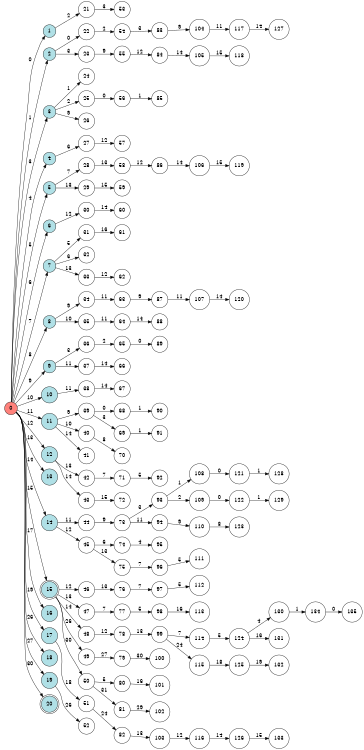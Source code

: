 digraph APTA {
__start0 [label="" shape="none"];

rankdir=LR;
size="8,5";

s0 [style="filled", color="black", fillcolor="#ff817b" shape="circle", label="0"];
s1 [style="filled", color="black", fillcolor="powderblue" shape="circle", label="1"];
s2 [style="filled", color="black", fillcolor="powderblue" shape="circle", label="2"];
s3 [style="filled", color="black", fillcolor="powderblue" shape="circle", label="3"];
s4 [style="filled", color="black", fillcolor="powderblue" shape="circle", label="4"];
s5 [style="filled", color="black", fillcolor="powderblue" shape="circle", label="5"];
s6 [style="filled", color="black", fillcolor="powderblue" shape="circle", label="6"];
s7 [style="filled", color="black", fillcolor="powderblue" shape="circle", label="7"];
s8 [style="filled", color="black", fillcolor="powderblue" shape="circle", label="8"];
s9 [style="filled", color="black", fillcolor="powderblue" shape="circle", label="9"];
s10 [style="filled", color="black", fillcolor="powderblue" shape="circle", label="10"];
s11 [style="filled", color="black", fillcolor="powderblue" shape="circle", label="11"];
s12 [style="filled", color="black", fillcolor="powderblue" shape="circle", label="12"];
s13 [style="filled", color="black", fillcolor="powderblue" shape="circle", label="13"];
s14 [style="filled", color="black", fillcolor="powderblue" shape="circle", label="14"];
s15 [style="rounded,filled", color="black", fillcolor="powderblue" shape="doublecircle", label="15"];
s16 [style="filled", color="black", fillcolor="powderblue" shape="circle", label="16"];
s17 [style="filled", color="black", fillcolor="powderblue" shape="circle", label="17"];
s18 [style="filled", color="black", fillcolor="powderblue" shape="circle", label="18"];
s19 [style="filled", color="black", fillcolor="powderblue" shape="circle", label="19"];
s20 [style="rounded,filled", color="black", fillcolor="powderblue" shape="doublecircle", label="20"];
s21 [style="filled", color="black", fillcolor="white" shape="circle", label="21"];
s22 [style="filled", color="black", fillcolor="white" shape="circle", label="22"];
s23 [style="filled", color="black", fillcolor="white" shape="circle", label="23"];
s24 [style="filled", color="black", fillcolor="white" shape="circle", label="24"];
s25 [style="filled", color="black", fillcolor="white" shape="circle", label="25"];
s26 [style="filled", color="black", fillcolor="white" shape="circle", label="26"];
s27 [style="filled", color="black", fillcolor="white" shape="circle", label="27"];
s28 [style="filled", color="black", fillcolor="white" shape="circle", label="28"];
s29 [style="filled", color="black", fillcolor="white" shape="circle", label="29"];
s30 [style="filled", color="black", fillcolor="white" shape="circle", label="30"];
s31 [style="filled", color="black", fillcolor="white" shape="circle", label="31"];
s32 [style="filled", color="black", fillcolor="white" shape="circle", label="32"];
s33 [style="filled", color="black", fillcolor="white" shape="circle", label="33"];
s34 [style="filled", color="black", fillcolor="white" shape="circle", label="34"];
s35 [style="filled", color="black", fillcolor="white" shape="circle", label="35"];
s36 [style="filled", color="black", fillcolor="white" shape="circle", label="36"];
s37 [style="filled", color="black", fillcolor="white" shape="circle", label="37"];
s38 [style="filled", color="black", fillcolor="white" shape="circle", label="38"];
s39 [style="filled", color="black", fillcolor="white" shape="circle", label="39"];
s40 [style="filled", color="black", fillcolor="white" shape="circle", label="40"];
s41 [style="filled", color="black", fillcolor="white" shape="circle", label="41"];
s42 [style="filled", color="black", fillcolor="white" shape="circle", label="42"];
s43 [style="filled", color="black", fillcolor="white" shape="circle", label="43"];
s44 [style="filled", color="black", fillcolor="white" shape="circle", label="44"];
s45 [style="filled", color="black", fillcolor="white" shape="circle", label="45"];
s46 [style="filled", color="black", fillcolor="white" shape="circle", label="46"];
s47 [style="filled", color="black", fillcolor="white" shape="circle", label="47"];
s48 [style="filled", color="black", fillcolor="white" shape="circle", label="48"];
s49 [style="filled", color="black", fillcolor="white" shape="circle", label="49"];
s50 [style="filled", color="black", fillcolor="white" shape="circle", label="50"];
s51 [style="filled", color="black", fillcolor="white" shape="circle", label="51"];
s52 [style="filled", color="black", fillcolor="white" shape="circle", label="52"];
s53 [style="filled", color="black", fillcolor="white" shape="circle", label="53"];
s54 [style="filled", color="black", fillcolor="white" shape="circle", label="54"];
s55 [style="filled", color="black", fillcolor="white" shape="circle", label="55"];
s56 [style="filled", color="black", fillcolor="white" shape="circle", label="56"];
s57 [style="filled", color="black", fillcolor="white" shape="circle", label="57"];
s58 [style="filled", color="black", fillcolor="white" shape="circle", label="58"];
s59 [style="filled", color="black", fillcolor="white" shape="circle", label="59"];
s60 [style="filled", color="black", fillcolor="white" shape="circle", label="60"];
s61 [style="filled", color="black", fillcolor="white" shape="circle", label="61"];
s62 [style="filled", color="black", fillcolor="white" shape="circle", label="62"];
s63 [style="filled", color="black", fillcolor="white" shape="circle", label="63"];
s64 [style="filled", color="black", fillcolor="white" shape="circle", label="64"];
s65 [style="filled", color="black", fillcolor="white" shape="circle", label="65"];
s66 [style="filled", color="black", fillcolor="white" shape="circle", label="66"];
s67 [style="filled", color="black", fillcolor="white" shape="circle", label="67"];
s68 [style="filled", color="black", fillcolor="white" shape="circle", label="68"];
s69 [style="filled", color="black", fillcolor="white" shape="circle", label="69"];
s70 [style="filled", color="black", fillcolor="white" shape="circle", label="70"];
s71 [style="filled", color="black", fillcolor="white" shape="circle", label="71"];
s72 [style="filled", color="black", fillcolor="white" shape="circle", label="72"];
s73 [style="filled", color="black", fillcolor="white" shape="circle", label="73"];
s74 [style="filled", color="black", fillcolor="white" shape="circle", label="74"];
s75 [style="filled", color="black", fillcolor="white" shape="circle", label="75"];
s76 [style="filled", color="black", fillcolor="white" shape="circle", label="76"];
s77 [style="filled", color="black", fillcolor="white" shape="circle", label="77"];
s78 [style="filled", color="black", fillcolor="white" shape="circle", label="78"];
s79 [style="filled", color="black", fillcolor="white" shape="circle", label="79"];
s80 [style="filled", color="black", fillcolor="white" shape="circle", label="80"];
s81 [style="filled", color="black", fillcolor="white" shape="circle", label="81"];
s82 [style="filled", color="black", fillcolor="white" shape="circle", label="82"];
s83 [style="filled", color="black", fillcolor="white" shape="circle", label="83"];
s84 [style="filled", color="black", fillcolor="white" shape="circle", label="84"];
s85 [style="filled", color="black", fillcolor="white" shape="circle", label="85"];
s86 [style="filled", color="black", fillcolor="white" shape="circle", label="86"];
s87 [style="filled", color="black", fillcolor="white" shape="circle", label="87"];
s88 [style="filled", color="black", fillcolor="white" shape="circle", label="88"];
s89 [style="filled", color="black", fillcolor="white" shape="circle", label="89"];
s90 [style="filled", color="black", fillcolor="white" shape="circle", label="90"];
s91 [style="filled", color="black", fillcolor="white" shape="circle", label="91"];
s92 [style="filled", color="black", fillcolor="white" shape="circle", label="92"];
s93 [style="filled", color="black", fillcolor="white" shape="circle", label="93"];
s94 [style="filled", color="black", fillcolor="white" shape="circle", label="94"];
s95 [style="filled", color="black", fillcolor="white" shape="circle", label="95"];
s96 [style="filled", color="black", fillcolor="white" shape="circle", label="96"];
s97 [style="filled", color="black", fillcolor="white" shape="circle", label="97"];
s98 [style="filled", color="black", fillcolor="white" shape="circle", label="98"];
s99 [style="filled", color="black", fillcolor="white" shape="circle", label="99"];
s100 [style="filled", color="black", fillcolor="white" shape="circle", label="100"];
s101 [style="filled", color="black", fillcolor="white" shape="circle", label="101"];
s102 [style="filled", color="black", fillcolor="white" shape="circle", label="102"];
s103 [style="filled", color="black", fillcolor="white" shape="circle", label="103"];
s104 [style="filled", color="black", fillcolor="white" shape="circle", label="104"];
s105 [style="filled", color="black", fillcolor="white" shape="circle", label="105"];
s106 [style="filled", color="black", fillcolor="white" shape="circle", label="106"];
s107 [style="filled", color="black", fillcolor="white" shape="circle", label="107"];
s108 [style="filled", color="black", fillcolor="white" shape="circle", label="108"];
s109 [style="filled", color="black", fillcolor="white" shape="circle", label="109"];
s110 [style="filled", color="black", fillcolor="white" shape="circle", label="110"];
s111 [style="filled", color="black", fillcolor="white" shape="circle", label="111"];
s112 [style="filled", color="black", fillcolor="white" shape="circle", label="112"];
s113 [style="filled", color="black", fillcolor="white" shape="circle", label="113"];
s114 [style="filled", color="black", fillcolor="white" shape="circle", label="114"];
s115 [style="filled", color="black", fillcolor="white" shape="circle", label="115"];
s116 [style="filled", color="black", fillcolor="white" shape="circle", label="116"];
s117 [style="filled", color="black", fillcolor="white" shape="circle", label="117"];
s118 [style="filled", color="black", fillcolor="white" shape="circle", label="118"];
s119 [style="filled", color="black", fillcolor="white" shape="circle", label="119"];
s120 [style="filled", color="black", fillcolor="white" shape="circle", label="120"];
s121 [style="filled", color="black", fillcolor="white" shape="circle", label="121"];
s122 [style="filled", color="black", fillcolor="white" shape="circle", label="122"];
s123 [style="filled", color="black", fillcolor="white" shape="circle", label="123"];
s124 [style="filled", color="black", fillcolor="white" shape="circle", label="124"];
s125 [style="filled", color="black", fillcolor="white" shape="circle", label="125"];
s126 [style="filled", color="black", fillcolor="white" shape="circle", label="126"];
s127 [style="filled", color="black", fillcolor="white" shape="circle", label="127"];
s128 [style="filled", color="black", fillcolor="white" shape="circle", label="128"];
s129 [style="filled", color="black", fillcolor="white" shape="circle", label="129"];
s130 [style="filled", color="black", fillcolor="white" shape="circle", label="130"];
s131 [style="filled", color="black", fillcolor="white" shape="circle", label="131"];
s132 [style="filled", color="black", fillcolor="white" shape="circle", label="132"];
s133 [style="filled", color="black", fillcolor="white" shape="circle", label="133"];
s134 [style="filled", color="black", fillcolor="white" shape="circle", label="134"];
s135 [style="filled", color="black", fillcolor="white" shape="circle", label="135"];
s0 -> s1 [label="0"];
s0 -> s2 [label="1"];
s0 -> s3 [label="3"];
s0 -> s4 [label="4"];
s0 -> s5 [label="5"];
s0 -> s6 [label="6"];
s0 -> s7 [label="7"];
s0 -> s8 [label="8"];
s0 -> s9 [label="9"];
s0 -> s10 [label="10"];
s0 -> s11 [label="11"];
s0 -> s12 [label="12"];
s0 -> s13 [label="13"];
s0 -> s14 [label="14"];
s0 -> s15 [label="15"];
s0 -> s16 [label="17"];
s0 -> s17 [label="19"];
s0 -> s18 [label="26"];
s0 -> s19 [label="27"];
s0 -> s20 [label="30"];
s1 -> s21 [label="2"];
s2 -> s22 [label="0"];
s2 -> s23 [label="3"];
s3 -> s24 [label="1"];
s3 -> s25 [label="2"];
s3 -> s26 [label="9"];
s4 -> s27 [label="6"];
s5 -> s28 [label="7"];
s5 -> s29 [label="13"];
s6 -> s30 [label="12"];
s7 -> s31 [label="5"];
s7 -> s32 [label="6"];
s7 -> s33 [label="13"];
s8 -> s34 [label="9"];
s8 -> s35 [label="10"];
s9 -> s36 [label="3"];
s9 -> s37 [label="11"];
s10 -> s38 [label="11"];
s11 -> s39 [label="9"];
s11 -> s40 [label="10"];
s11 -> s41 [label="14"];
s12 -> s42 [label="13"];
s12 -> s43 [label="14"];
s14 -> s44 [label="11"];
s14 -> s45 [label="12"];
s15 -> s46 [label="12"];
s15 -> s47 [label="13"];
s15 -> s48 [label="14"];
s15 -> s49 [label="26"];
s15 -> s50 [label="30"];
s17 -> s51 [label="18"];
s19 -> s52 [label="26"];
s21 -> s53 [label="3"];
s22 -> s54 [label="2"];
s23 -> s55 [label="9"];
s25 -> s56 [label="0"];
s27 -> s57 [label="12"];
s28 -> s58 [label="13"];
s29 -> s59 [label="15"];
s30 -> s60 [label="14"];
s31 -> s61 [label="16"];
s33 -> s62 [label="12"];
s34 -> s63 [label="11"];
s35 -> s64 [label="11"];
s36 -> s65 [label="2"];
s37 -> s66 [label="14"];
s38 -> s67 [label="14"];
s39 -> s68 [label="0"];
s39 -> s69 [label="3"];
s40 -> s70 [label="8"];
s42 -> s71 [label="7"];
s43 -> s72 [label="15"];
s44 -> s73 [label="9"];
s45 -> s74 [label="6"];
s45 -> s75 [label="13"];
s46 -> s76 [label="13"];
s47 -> s77 [label="7"];
s48 -> s78 [label="12"];
s49 -> s79 [label="27"];
s50 -> s80 [label="5"];
s50 -> s81 [label="31"];
s51 -> s82 [label="24"];
s54 -> s83 [label="3"];
s55 -> s84 [label="12"];
s56 -> s85 [label="1"];
s58 -> s86 [label="12"];
s63 -> s87 [label="9"];
s64 -> s88 [label="14"];
s65 -> s89 [label="0"];
s68 -> s90 [label="1"];
s69 -> s91 [label="1"];
s71 -> s92 [label="5"];
s73 -> s93 [label="3"];
s73 -> s94 [label="11"];
s74 -> s95 [label="4"];
s75 -> s96 [label="7"];
s76 -> s97 [label="7"];
s77 -> s98 [label="5"];
s78 -> s99 [label="13"];
s79 -> s100 [label="30"];
s80 -> s101 [label="16"];
s81 -> s102 [label="29"];
s82 -> s103 [label="13"];
s83 -> s104 [label="9"];
s84 -> s105 [label="14"];
s86 -> s106 [label="14"];
s87 -> s107 [label="11"];
s93 -> s108 [label="1"];
s93 -> s109 [label="2"];
s94 -> s110 [label="9"];
s96 -> s111 [label="5"];
s97 -> s112 [label="5"];
s98 -> s113 [label="16"];
s99 -> s114 [label="7"];
s99 -> s115 [label="24"];
s103 -> s116 [label="12"];
s104 -> s117 [label="11"];
s105 -> s118 [label="15"];
s106 -> s119 [label="15"];
s107 -> s120 [label="14"];
s108 -> s121 [label="0"];
s109 -> s122 [label="0"];
s110 -> s123 [label="8"];
s114 -> s124 [label="5"];
s115 -> s125 [label="18"];
s116 -> s126 [label="14"];
s117 -> s127 [label="14"];
s121 -> s128 [label="1"];
s122 -> s129 [label="1"];
s124 -> s130 [label="4"];
s124 -> s131 [label="16"];
s125 -> s132 [label="19"];
s126 -> s133 [label="15"];
s130 -> s134 [label="1"];
s134 -> s135 [label="0"];

}
